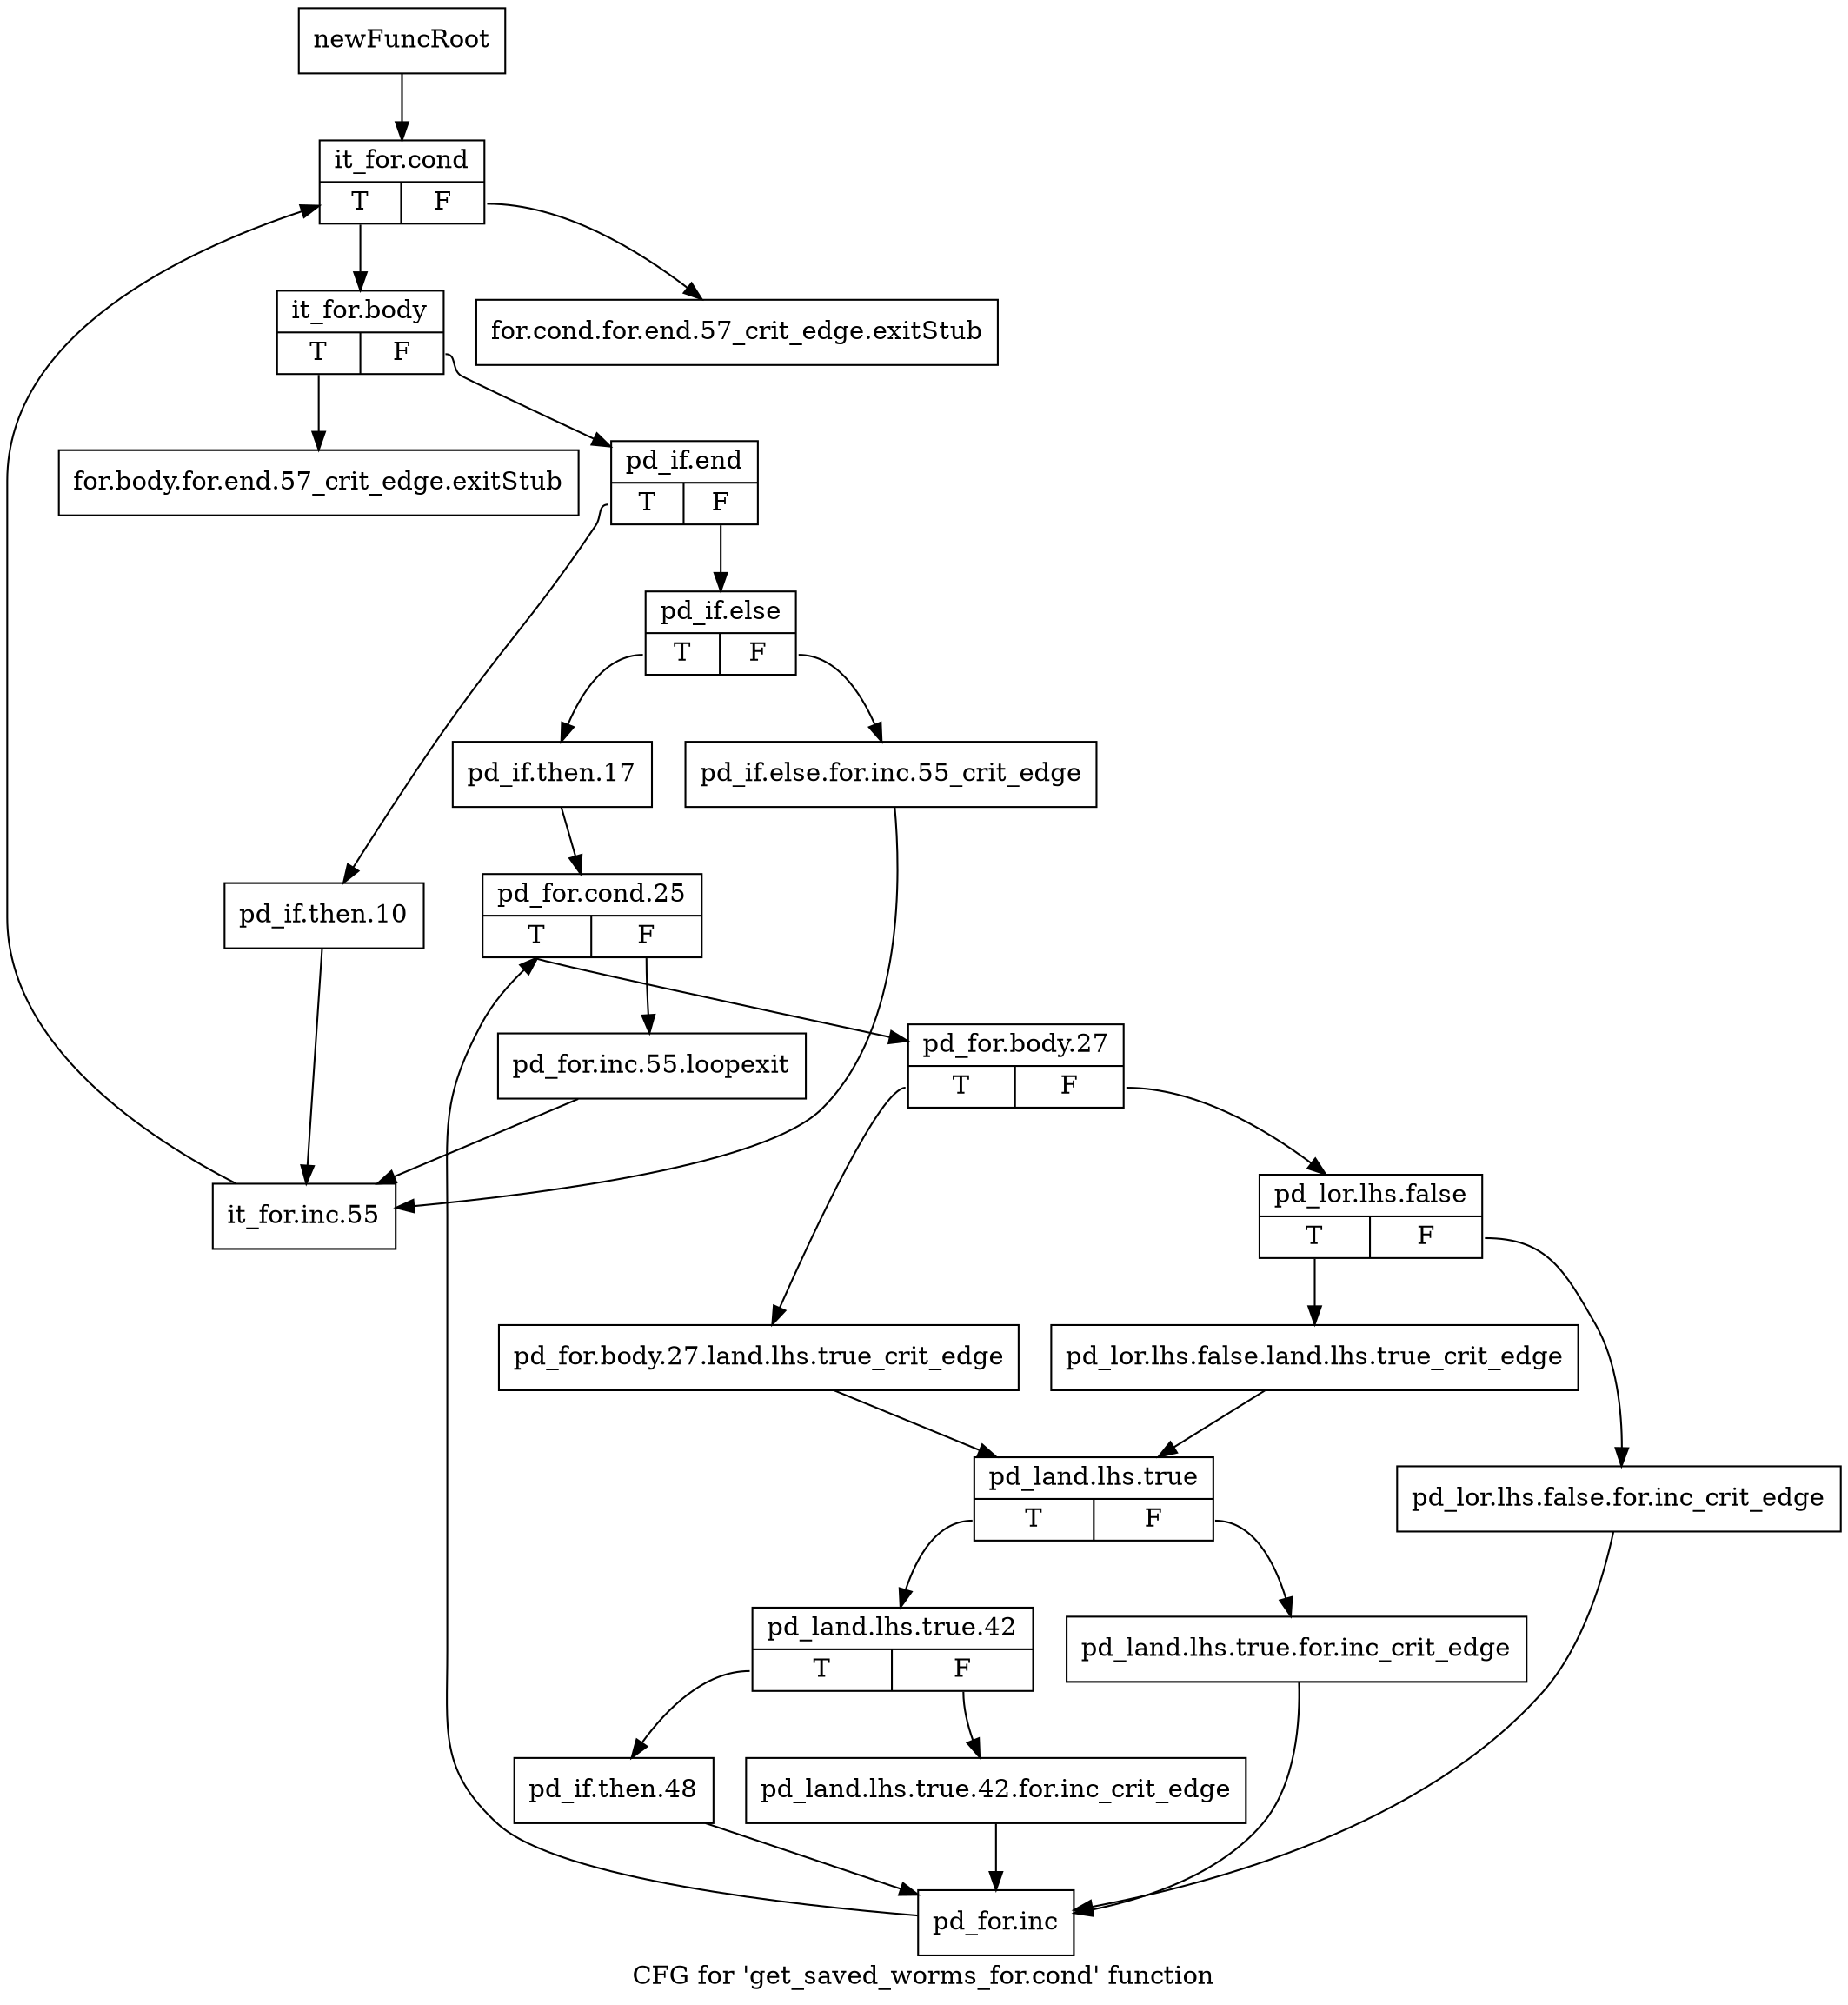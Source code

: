 digraph "CFG for 'get_saved_worms_for.cond' function" {
	label="CFG for 'get_saved_worms_for.cond' function";

	Node0x400bc00 [shape=record,label="{newFuncRoot}"];
	Node0x400bc00 -> Node0x409b280;
	Node0x409b1e0 [shape=record,label="{for.cond.for.end.57_crit_edge.exitStub}"];
	Node0x409b230 [shape=record,label="{for.body.for.end.57_crit_edge.exitStub}"];
	Node0x409b280 [shape=record,label="{it_for.cond|{<s0>T|<s1>F}}"];
	Node0x409b280:s0 -> Node0x409b2d0;
	Node0x409b280:s1 -> Node0x409b1e0;
	Node0x409b2d0 [shape=record,label="{it_for.body|{<s0>T|<s1>F}}"];
	Node0x409b2d0:s0 -> Node0x409b230;
	Node0x409b2d0:s1 -> Node0x409b320;
	Node0x409b320 [shape=record,label="{pd_if.end|{<s0>T|<s1>F}}"];
	Node0x409b320:s0 -> Node0x409b870;
	Node0x409b320:s1 -> Node0x409b370;
	Node0x409b370 [shape=record,label="{pd_if.else|{<s0>T|<s1>F}}"];
	Node0x409b370:s0 -> Node0x409b410;
	Node0x409b370:s1 -> Node0x409b3c0;
	Node0x409b3c0 [shape=record,label="{pd_if.else.for.inc.55_crit_edge}"];
	Node0x409b3c0 -> Node0x409b8c0;
	Node0x409b410 [shape=record,label="{pd_if.then.17}"];
	Node0x409b410 -> Node0x409b460;
	Node0x409b460 [shape=record,label="{pd_for.cond.25|{<s0>T|<s1>F}}"];
	Node0x409b460:s0 -> Node0x409b500;
	Node0x409b460:s1 -> Node0x409b4b0;
	Node0x409b4b0 [shape=record,label="{pd_for.inc.55.loopexit}"];
	Node0x409b4b0 -> Node0x409b8c0;
	Node0x409b500 [shape=record,label="{pd_for.body.27|{<s0>T|<s1>F}}"];
	Node0x409b500:s0 -> Node0x409b640;
	Node0x409b500:s1 -> Node0x409b550;
	Node0x409b550 [shape=record,label="{pd_lor.lhs.false|{<s0>T|<s1>F}}"];
	Node0x409b550:s0 -> Node0x409b5f0;
	Node0x409b550:s1 -> Node0x409b5a0;
	Node0x409b5a0 [shape=record,label="{pd_lor.lhs.false.for.inc_crit_edge}"];
	Node0x409b5a0 -> Node0x409b820;
	Node0x409b5f0 [shape=record,label="{pd_lor.lhs.false.land.lhs.true_crit_edge}"];
	Node0x409b5f0 -> Node0x409b690;
	Node0x409b640 [shape=record,label="{pd_for.body.27.land.lhs.true_crit_edge}"];
	Node0x409b640 -> Node0x409b690;
	Node0x409b690 [shape=record,label="{pd_land.lhs.true|{<s0>T|<s1>F}}"];
	Node0x409b690:s0 -> Node0x409b730;
	Node0x409b690:s1 -> Node0x409b6e0;
	Node0x409b6e0 [shape=record,label="{pd_land.lhs.true.for.inc_crit_edge}"];
	Node0x409b6e0 -> Node0x409b820;
	Node0x409b730 [shape=record,label="{pd_land.lhs.true.42|{<s0>T|<s1>F}}"];
	Node0x409b730:s0 -> Node0x409b7d0;
	Node0x409b730:s1 -> Node0x409b780;
	Node0x409b780 [shape=record,label="{pd_land.lhs.true.42.for.inc_crit_edge}"];
	Node0x409b780 -> Node0x409b820;
	Node0x409b7d0 [shape=record,label="{pd_if.then.48}"];
	Node0x409b7d0 -> Node0x409b820;
	Node0x409b820 [shape=record,label="{pd_for.inc}"];
	Node0x409b820 -> Node0x409b460;
	Node0x409b870 [shape=record,label="{pd_if.then.10}"];
	Node0x409b870 -> Node0x409b8c0;
	Node0x409b8c0 [shape=record,label="{it_for.inc.55}"];
	Node0x409b8c0 -> Node0x409b280;
}
